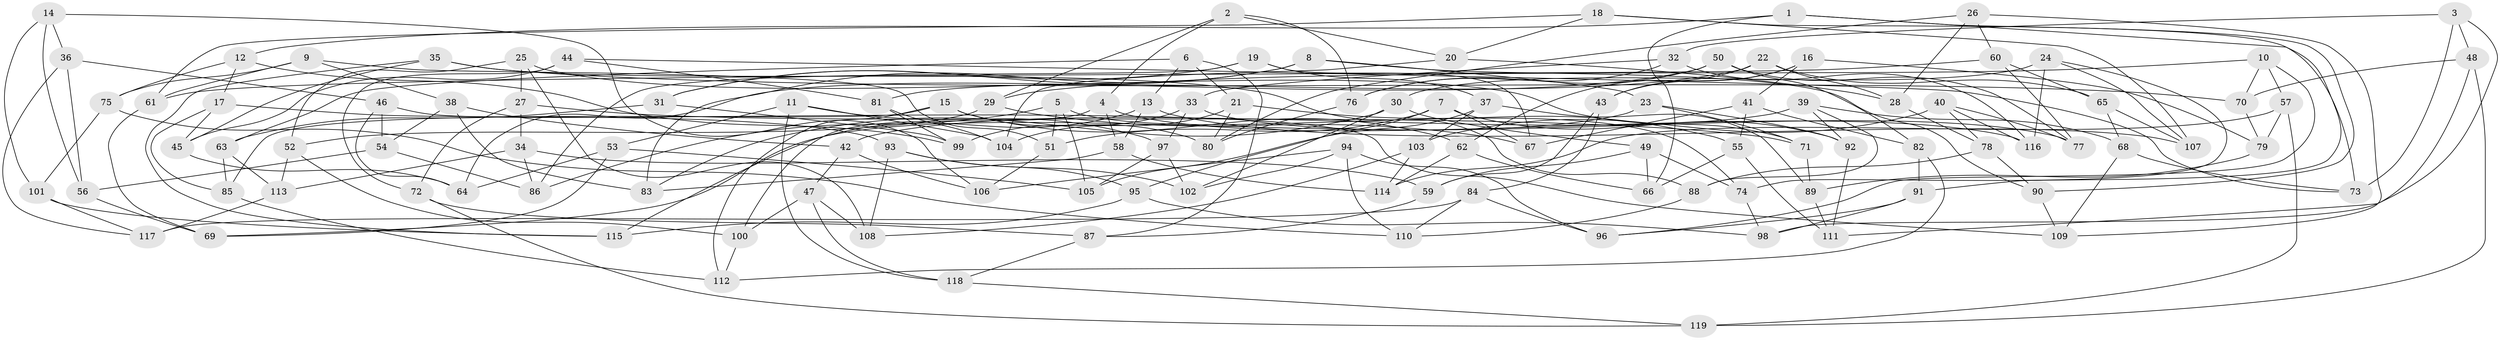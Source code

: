 // Generated by graph-tools (version 1.1) at 2025/16/03/09/25 04:16:43]
// undirected, 119 vertices, 238 edges
graph export_dot {
graph [start="1"]
  node [color=gray90,style=filled];
  1;
  2;
  3;
  4;
  5;
  6;
  7;
  8;
  9;
  10;
  11;
  12;
  13;
  14;
  15;
  16;
  17;
  18;
  19;
  20;
  21;
  22;
  23;
  24;
  25;
  26;
  27;
  28;
  29;
  30;
  31;
  32;
  33;
  34;
  35;
  36;
  37;
  38;
  39;
  40;
  41;
  42;
  43;
  44;
  45;
  46;
  47;
  48;
  49;
  50;
  51;
  52;
  53;
  54;
  55;
  56;
  57;
  58;
  59;
  60;
  61;
  62;
  63;
  64;
  65;
  66;
  67;
  68;
  69;
  70;
  71;
  72;
  73;
  74;
  75;
  76;
  77;
  78;
  79;
  80;
  81;
  82;
  83;
  84;
  85;
  86;
  87;
  88;
  89;
  90;
  91;
  92;
  93;
  94;
  95;
  96;
  97;
  98;
  99;
  100;
  101;
  102;
  103;
  104;
  105;
  106;
  107;
  108;
  109;
  110;
  111;
  112;
  113;
  114;
  115;
  116;
  117;
  118;
  119;
  1 -- 91;
  1 -- 12;
  1 -- 90;
  1 -- 66;
  2 -- 20;
  2 -- 4;
  2 -- 29;
  2 -- 76;
  3 -- 73;
  3 -- 98;
  3 -- 48;
  3 -- 32;
  4 -- 116;
  4 -- 58;
  4 -- 100;
  5 -- 51;
  5 -- 105;
  5 -- 74;
  5 -- 86;
  6 -- 21;
  6 -- 13;
  6 -- 87;
  6 -- 63;
  7 -- 67;
  7 -- 92;
  7 -- 51;
  7 -- 95;
  8 -- 90;
  8 -- 23;
  8 -- 83;
  8 -- 31;
  9 -- 61;
  9 -- 38;
  9 -- 51;
  9 -- 75;
  10 -- 29;
  10 -- 70;
  10 -- 57;
  10 -- 96;
  11 -- 53;
  11 -- 118;
  11 -- 104;
  11 -- 97;
  12 -- 75;
  12 -- 17;
  12 -- 99;
  13 -- 58;
  13 -- 107;
  13 -- 115;
  14 -- 56;
  14 -- 106;
  14 -- 101;
  14 -- 36;
  15 -- 80;
  15 -- 112;
  15 -- 85;
  15 -- 62;
  16 -- 79;
  16 -- 43;
  16 -- 62;
  16 -- 41;
  17 -- 85;
  17 -- 45;
  17 -- 93;
  18 -- 20;
  18 -- 73;
  18 -- 107;
  18 -- 61;
  19 -- 31;
  19 -- 67;
  19 -- 37;
  19 -- 86;
  20 -- 104;
  20 -- 28;
  21 -- 104;
  21 -- 80;
  21 -- 55;
  22 -- 81;
  22 -- 43;
  22 -- 28;
  22 -- 65;
  23 -- 71;
  23 -- 69;
  23 -- 92;
  24 -- 107;
  24 -- 74;
  24 -- 116;
  24 -- 30;
  25 -- 27;
  25 -- 52;
  25 -- 108;
  25 -- 71;
  26 -- 28;
  26 -- 60;
  26 -- 80;
  26 -- 109;
  27 -- 71;
  27 -- 34;
  27 -- 72;
  28 -- 78;
  29 -- 67;
  29 -- 52;
  30 -- 49;
  30 -- 83;
  30 -- 102;
  31 -- 63;
  31 -- 99;
  32 -- 33;
  32 -- 116;
  32 -- 76;
  33 -- 97;
  33 -- 99;
  33 -- 77;
  34 -- 59;
  34 -- 86;
  34 -- 113;
  35 -- 88;
  35 -- 115;
  35 -- 70;
  35 -- 45;
  36 -- 56;
  36 -- 117;
  36 -- 46;
  37 -- 103;
  37 -- 89;
  37 -- 105;
  38 -- 42;
  38 -- 83;
  38 -- 54;
  39 -- 92;
  39 -- 68;
  39 -- 42;
  39 -- 88;
  40 -- 78;
  40 -- 116;
  40 -- 103;
  40 -- 77;
  41 -- 67;
  41 -- 55;
  41 -- 82;
  42 -- 106;
  42 -- 47;
  43 -- 84;
  43 -- 59;
  44 -- 81;
  44 -- 45;
  44 -- 72;
  44 -- 73;
  45 -- 64;
  46 -- 54;
  46 -- 64;
  46 -- 109;
  47 -- 108;
  47 -- 118;
  47 -- 100;
  48 -- 70;
  48 -- 111;
  48 -- 119;
  49 -- 74;
  49 -- 66;
  49 -- 59;
  50 -- 82;
  50 -- 64;
  50 -- 77;
  50 -- 76;
  51 -- 106;
  52 -- 113;
  52 -- 100;
  53 -- 64;
  53 -- 69;
  53 -- 105;
  54 -- 56;
  54 -- 86;
  55 -- 111;
  55 -- 66;
  56 -- 69;
  57 -- 79;
  57 -- 119;
  57 -- 114;
  58 -- 83;
  58 -- 114;
  59 -- 87;
  60 -- 65;
  60 -- 61;
  60 -- 77;
  61 -- 69;
  62 -- 114;
  62 -- 66;
  63 -- 85;
  63 -- 113;
  65 -- 107;
  65 -- 68;
  68 -- 73;
  68 -- 109;
  70 -- 79;
  71 -- 89;
  72 -- 87;
  72 -- 119;
  74 -- 98;
  75 -- 110;
  75 -- 101;
  76 -- 80;
  78 -- 88;
  78 -- 90;
  79 -- 89;
  81 -- 104;
  81 -- 99;
  82 -- 91;
  82 -- 112;
  84 -- 117;
  84 -- 96;
  84 -- 110;
  85 -- 112;
  87 -- 118;
  88 -- 110;
  89 -- 111;
  90 -- 109;
  91 -- 96;
  91 -- 98;
  92 -- 111;
  93 -- 95;
  93 -- 102;
  93 -- 108;
  94 -- 106;
  94 -- 96;
  94 -- 102;
  94 -- 110;
  95 -- 115;
  95 -- 98;
  97 -- 105;
  97 -- 102;
  100 -- 112;
  101 -- 117;
  101 -- 115;
  103 -- 108;
  103 -- 114;
  113 -- 117;
  118 -- 119;
}

